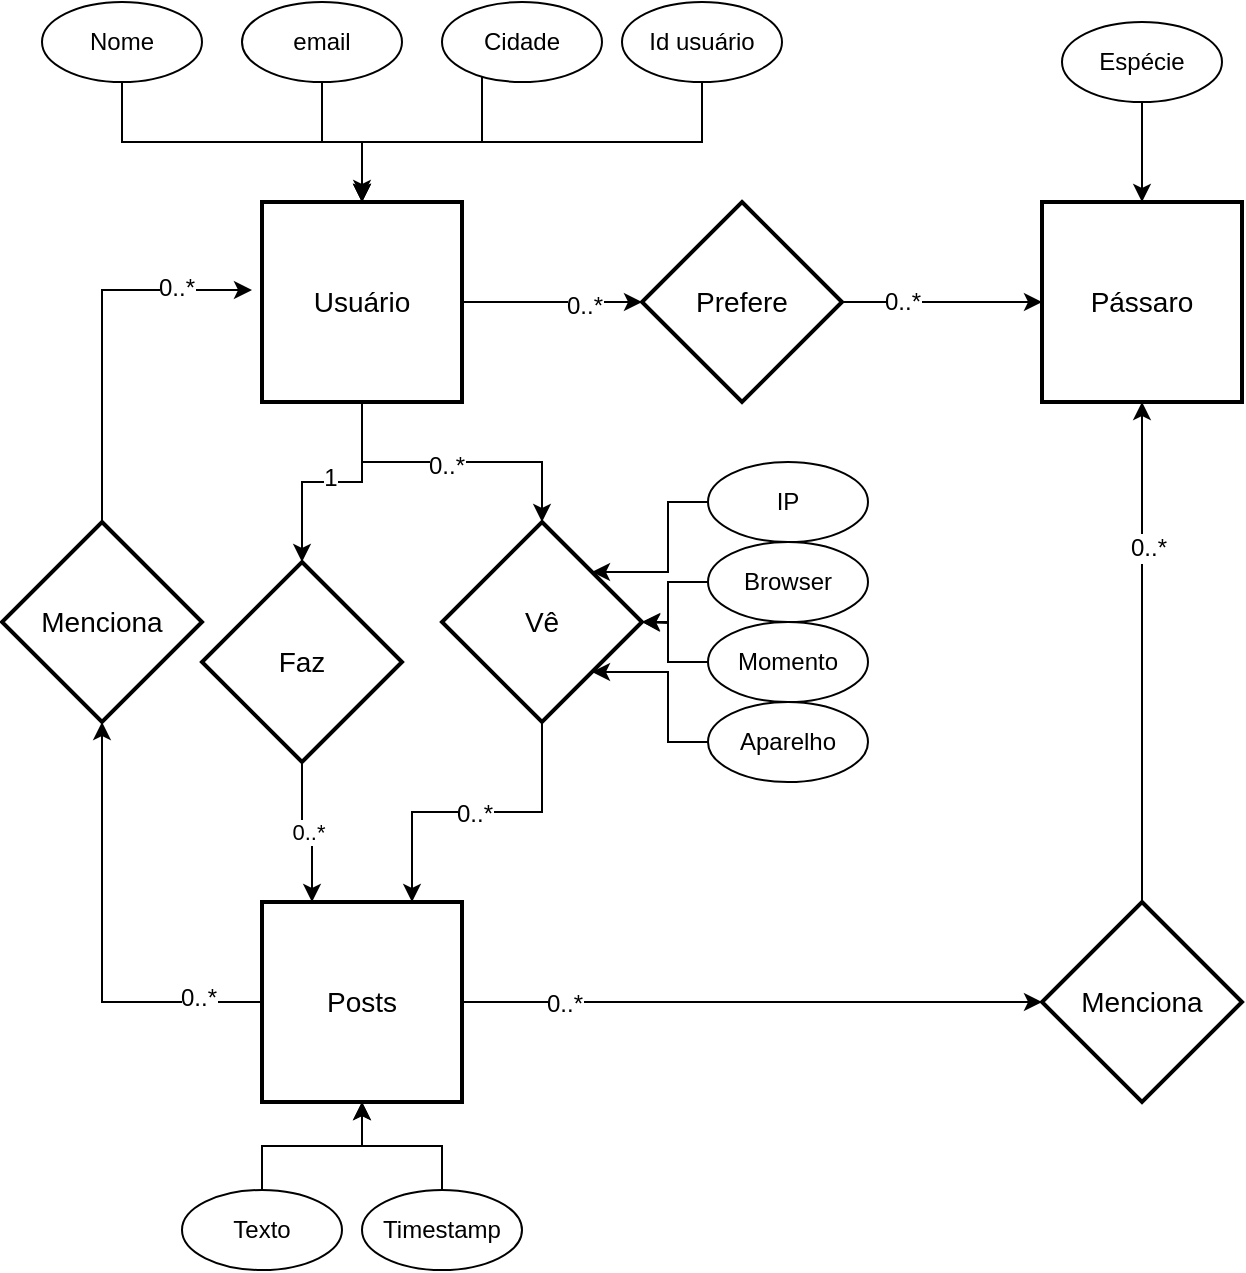 <mxfile version="11.3.1" type="device" pages="1"><diagram id="UMUa465bMu9jRFhRo1lV" name="Page-1"><mxGraphModel dx="1172" dy="621" grid="1" gridSize="10" guides="1" tooltips="1" connect="1" arrows="1" fold="1" page="1" pageScale="1" pageWidth="827" pageHeight="1169" math="0" shadow="0"><root><mxCell id="0"/><mxCell id="1" parent="0"/><mxCell id="4e29aobaSyxtOyZSkyUs-51" style="edgeStyle=orthogonalEdgeStyle;rounded=0;orthogonalLoop=1;jettySize=auto;html=1;entryX=0.5;entryY=1;entryDx=0;entryDy=0;" parent="1" source="4e29aobaSyxtOyZSkyUs-11" target="4e29aobaSyxtOyZSkyUs-40" edge="1"><mxGeometry relative="1" as="geometry"><mxPoint x="60" y="510" as="targetPoint"/></mxGeometry></mxCell><mxCell id="4e29aobaSyxtOyZSkyUs-56" value="0..*" style="text;html=1;resizable=0;points=[];align=center;verticalAlign=middle;labelBackgroundColor=#ffffff;" parent="4e29aobaSyxtOyZSkyUs-51" vertex="1" connectable="0"><mxGeometry x="-0.709" y="-2" relative="1" as="geometry"><mxPoint as="offset"/></mxGeometry></mxCell><mxCell id="4e29aobaSyxtOyZSkyUs-62" style="edgeStyle=orthogonalEdgeStyle;rounded=0;orthogonalLoop=1;jettySize=auto;html=1;entryX=0;entryY=0.5;entryDx=0;entryDy=0;" parent="1" source="4e29aobaSyxtOyZSkyUs-11" target="4e29aobaSyxtOyZSkyUs-61" edge="1"><mxGeometry relative="1" as="geometry"/></mxCell><mxCell id="4e29aobaSyxtOyZSkyUs-64" value="0..*" style="text;html=1;resizable=0;points=[];align=center;verticalAlign=middle;labelBackgroundColor=#ffffff;" parent="4e29aobaSyxtOyZSkyUs-62" vertex="1" connectable="0"><mxGeometry x="-0.648" y="-1" relative="1" as="geometry"><mxPoint as="offset"/></mxGeometry></mxCell><mxCell id="4e29aobaSyxtOyZSkyUs-11" value="Posts" style="strokeWidth=2;whiteSpace=wrap;html=1;align=center;fontSize=14;" parent="1" vertex="1"><mxGeometry x="150" y="460" width="100" height="100" as="geometry"/></mxCell><mxCell id="4e29aobaSyxtOyZSkyUs-31" style="edgeStyle=orthogonalEdgeStyle;rounded=0;orthogonalLoop=1;jettySize=auto;html=1;" parent="1" source="4e29aobaSyxtOyZSkyUs-12" target="4e29aobaSyxtOyZSkyUs-29" edge="1"><mxGeometry relative="1" as="geometry"/></mxCell><mxCell id="4e29aobaSyxtOyZSkyUs-59" value="1" style="text;html=1;resizable=0;points=[];align=center;verticalAlign=middle;labelBackgroundColor=#ffffff;" parent="4e29aobaSyxtOyZSkyUs-31" vertex="1" connectable="0"><mxGeometry x="0.018" y="-2" relative="1" as="geometry"><mxPoint as="offset"/></mxGeometry></mxCell><mxCell id="4e29aobaSyxtOyZSkyUs-32" style="edgeStyle=orthogonalEdgeStyle;rounded=0;orthogonalLoop=1;jettySize=auto;html=1;entryX=0.5;entryY=0;entryDx=0;entryDy=0;entryPerimeter=0;" parent="1" source="4e29aobaSyxtOyZSkyUs-12" target="4e29aobaSyxtOyZSkyUs-30" edge="1"><mxGeometry relative="1" as="geometry"/></mxCell><mxCell id="4e29aobaSyxtOyZSkyUs-57" value="0..*" style="text;html=1;resizable=0;points=[];align=center;verticalAlign=middle;labelBackgroundColor=#ffffff;" parent="4e29aobaSyxtOyZSkyUs-32" vertex="1" connectable="0"><mxGeometry x="-0.04" y="-2" relative="1" as="geometry"><mxPoint as="offset"/></mxGeometry></mxCell><mxCell id="4e29aobaSyxtOyZSkyUs-12" value="Usuário" style="strokeWidth=2;whiteSpace=wrap;html=1;align=center;fontSize=14;" parent="1" vertex="1"><mxGeometry x="150" y="110" width="100" height="100" as="geometry"/></mxCell><mxCell id="4e29aobaSyxtOyZSkyUs-13" value="Pássaro" style="strokeWidth=2;whiteSpace=wrap;html=1;align=center;fontSize=14;" parent="1" vertex="1"><mxGeometry x="540" y="110" width="100" height="100" as="geometry"/></mxCell><mxCell id="4e29aobaSyxtOyZSkyUs-14" value="Prefere" style="shape=rhombus;strokeWidth=2;fontSize=17;perimeter=rhombusPerimeter;whiteSpace=wrap;html=1;align=center;fontSize=14;" parent="1" vertex="1"><mxGeometry x="340" y="110" width="100" height="100" as="geometry"/></mxCell><mxCell id="4e29aobaSyxtOyZSkyUs-71" style="edgeStyle=orthogonalEdgeStyle;rounded=0;orthogonalLoop=1;jettySize=auto;html=1;entryX=0.5;entryY=0;entryDx=0;entryDy=0;" parent="1" source="4e29aobaSyxtOyZSkyUs-15" target="4e29aobaSyxtOyZSkyUs-12" edge="1"><mxGeometry relative="1" as="geometry"><Array as="points"><mxPoint x="80" y="80"/><mxPoint x="200" y="80"/></Array></mxGeometry></mxCell><mxCell id="4e29aobaSyxtOyZSkyUs-15" value="Nome" style="ellipse;whiteSpace=wrap;html=1;" parent="1" vertex="1"><mxGeometry x="40" y="10" width="80" height="40" as="geometry"/></mxCell><mxCell id="4e29aobaSyxtOyZSkyUs-17" value="" style="endArrow=classic;html=1;entryX=0;entryY=0.5;entryDx=0;entryDy=0;exitX=1;exitY=0.5;exitDx=0;exitDy=0;" parent="1" source="4e29aobaSyxtOyZSkyUs-12" target="4e29aobaSyxtOyZSkyUs-14" edge="1"><mxGeometry width="50" height="50" relative="1" as="geometry"><mxPoint x="270" y="160" as="sourcePoint"/><mxPoint x="320" y="110" as="targetPoint"/></mxGeometry></mxCell><mxCell id="4e29aobaSyxtOyZSkyUs-47" value="0..*" style="text;html=1;resizable=0;points=[];align=center;verticalAlign=middle;labelBackgroundColor=#ffffff;" parent="4e29aobaSyxtOyZSkyUs-17" vertex="1" connectable="0"><mxGeometry x="0.356" y="-2" relative="1" as="geometry"><mxPoint as="offset"/></mxGeometry></mxCell><mxCell id="4e29aobaSyxtOyZSkyUs-20" value="" style="endArrow=classic;html=1;entryX=0;entryY=0.5;entryDx=0;entryDy=0;exitX=1;exitY=0.5;exitDx=0;exitDy=0;" parent="1" source="4e29aobaSyxtOyZSkyUs-14" target="4e29aobaSyxtOyZSkyUs-13" edge="1"><mxGeometry width="50" height="50" relative="1" as="geometry"><mxPoint x="460" y="160" as="sourcePoint"/><mxPoint x="490" y="110" as="targetPoint"/></mxGeometry></mxCell><mxCell id="4e29aobaSyxtOyZSkyUs-48" value="0..*" style="text;html=1;resizable=0;points=[];align=center;verticalAlign=middle;labelBackgroundColor=#ffffff;" parent="4e29aobaSyxtOyZSkyUs-20" vertex="1" connectable="0"><mxGeometry x="-0.4" relative="1" as="geometry"><mxPoint as="offset"/></mxGeometry></mxCell><mxCell id="4e29aobaSyxtOyZSkyUs-37" value="0..*" style="edgeStyle=orthogonalEdgeStyle;rounded=0;orthogonalLoop=1;jettySize=auto;html=1;entryX=0.25;entryY=0;entryDx=0;entryDy=0;" parent="1" source="4e29aobaSyxtOyZSkyUs-29" target="4e29aobaSyxtOyZSkyUs-11" edge="1"><mxGeometry relative="1" as="geometry"/></mxCell><mxCell id="4e29aobaSyxtOyZSkyUs-29" value="Faz" style="shape=rhombus;strokeWidth=2;fontSize=17;perimeter=rhombusPerimeter;whiteSpace=wrap;html=1;align=center;fontSize=14;" parent="1" vertex="1"><mxGeometry x="120" y="290" width="100" height="100" as="geometry"/></mxCell><mxCell id="4e29aobaSyxtOyZSkyUs-34" style="edgeStyle=orthogonalEdgeStyle;rounded=0;orthogonalLoop=1;jettySize=auto;html=1;entryX=0.75;entryY=0;entryDx=0;entryDy=0;" parent="1" source="4e29aobaSyxtOyZSkyUs-30" target="4e29aobaSyxtOyZSkyUs-11" edge="1"><mxGeometry relative="1" as="geometry"/></mxCell><mxCell id="4e29aobaSyxtOyZSkyUs-58" value="0..*" style="text;html=1;resizable=0;points=[];align=center;verticalAlign=middle;labelBackgroundColor=#ffffff;" parent="4e29aobaSyxtOyZSkyUs-34" vertex="1" connectable="0"><mxGeometry x="0.019" y="1" relative="1" as="geometry"><mxPoint as="offset"/></mxGeometry></mxCell><mxCell id="4e29aobaSyxtOyZSkyUs-30" value="Vê" style="shape=rhombus;strokeWidth=2;fontSize=17;perimeter=rhombusPerimeter;whiteSpace=wrap;html=1;align=center;fontSize=14;" parent="1" vertex="1"><mxGeometry x="240" y="270" width="100" height="100" as="geometry"/></mxCell><mxCell id="4e29aobaSyxtOyZSkyUs-54" style="edgeStyle=orthogonalEdgeStyle;rounded=0;orthogonalLoop=1;jettySize=auto;html=1;entryX=-0.05;entryY=0.44;entryDx=0;entryDy=0;entryPerimeter=0;" parent="1" source="4e29aobaSyxtOyZSkyUs-40" target="4e29aobaSyxtOyZSkyUs-12" edge="1"><mxGeometry relative="1" as="geometry"><mxPoint x="70" y="130" as="targetPoint"/><Array as="points"><mxPoint x="70" y="154"/></Array></mxGeometry></mxCell><mxCell id="4e29aobaSyxtOyZSkyUs-55" value="0..*" style="text;html=1;resizable=0;points=[];align=center;verticalAlign=middle;labelBackgroundColor=#ffffff;" parent="4e29aobaSyxtOyZSkyUs-54" vertex="1" connectable="0"><mxGeometry x="0.602" y="1" relative="1" as="geometry"><mxPoint as="offset"/></mxGeometry></mxCell><mxCell id="4e29aobaSyxtOyZSkyUs-40" value="Menciona" style="shape=rhombus;strokeWidth=2;fontSize=17;perimeter=rhombusPerimeter;whiteSpace=wrap;html=1;align=center;fontSize=14;" parent="1" vertex="1"><mxGeometry x="20" y="270" width="100" height="100" as="geometry"/></mxCell><mxCell id="4e29aobaSyxtOyZSkyUs-63" style="edgeStyle=orthogonalEdgeStyle;rounded=0;orthogonalLoop=1;jettySize=auto;html=1;entryX=0.5;entryY=1;entryDx=0;entryDy=0;" parent="1" source="4e29aobaSyxtOyZSkyUs-61" target="4e29aobaSyxtOyZSkyUs-13" edge="1"><mxGeometry relative="1" as="geometry"><mxPoint x="600" y="240" as="targetPoint"/></mxGeometry></mxCell><mxCell id="4e29aobaSyxtOyZSkyUs-65" value="0..*" style="text;html=1;resizable=0;points=[];align=center;verticalAlign=middle;labelBackgroundColor=#ffffff;" parent="4e29aobaSyxtOyZSkyUs-63" vertex="1" connectable="0"><mxGeometry x="0.416" y="-3" relative="1" as="geometry"><mxPoint as="offset"/></mxGeometry></mxCell><mxCell id="4e29aobaSyxtOyZSkyUs-61" value="Menciona" style="shape=rhombus;strokeWidth=2;fontSize=17;perimeter=rhombusPerimeter;whiteSpace=wrap;html=1;align=center;fontSize=14;" parent="1" vertex="1"><mxGeometry x="540" y="460" width="100" height="100" as="geometry"/></mxCell><mxCell id="4e29aobaSyxtOyZSkyUs-70" style="edgeStyle=orthogonalEdgeStyle;rounded=0;orthogonalLoop=1;jettySize=auto;html=1;entryX=0.5;entryY=0;entryDx=0;entryDy=0;" parent="1" source="4e29aobaSyxtOyZSkyUs-66" target="4e29aobaSyxtOyZSkyUs-12" edge="1"><mxGeometry relative="1" as="geometry"/></mxCell><mxCell id="4e29aobaSyxtOyZSkyUs-66" value="email&lt;span style=&quot;font-family: &amp;#34;helvetica&amp;#34; , &amp;#34;arial&amp;#34; , sans-serif ; font-size: 0px ; white-space: nowrap&quot;&gt;%3CmxGraphModel%3E%3Croot%3E%3CmxCell%20id%3D%220%22%2F%3E%3CmxCell%20id%3D%221%22%20parent%3D%220%22%2F%3E%3CmxCell%20id%3D%222%22%20value%3D%22Nome%22%20style%3D%22ellipse%3BwhiteSpace%3Dwrap%3Bhtml%3D1%3B%22%20vertex%3D%221%22%20parent%3D%221%22%3E%3CmxGeometry%20x%3D%2240%22%20y%3D%2210%22%20width%3D%2280%22%20height%3D%2240%22%20as%3D%22geometry%22%2F%3E%3C%2FmxCell%3E%3C%2Froot%3E%3C%2FmxGraphModel%3E&lt;/span&gt;" style="ellipse;whiteSpace=wrap;html=1;" parent="1" vertex="1"><mxGeometry x="140" y="10" width="80" height="40" as="geometry"/></mxCell><mxCell id="4e29aobaSyxtOyZSkyUs-69" style="edgeStyle=orthogonalEdgeStyle;rounded=0;orthogonalLoop=1;jettySize=auto;html=1;" parent="1" source="4e29aobaSyxtOyZSkyUs-68" edge="1"><mxGeometry relative="1" as="geometry"><mxPoint x="200" y="108" as="targetPoint"/><Array as="points"><mxPoint x="260" y="80"/><mxPoint x="200" y="80"/></Array></mxGeometry></mxCell><mxCell id="4e29aobaSyxtOyZSkyUs-68" value="Cidade" style="ellipse;whiteSpace=wrap;html=1;" parent="1" vertex="1"><mxGeometry x="240" y="10" width="80" height="40" as="geometry"/></mxCell><mxCell id="4e29aobaSyxtOyZSkyUs-73" style="edgeStyle=orthogonalEdgeStyle;rounded=0;orthogonalLoop=1;jettySize=auto;html=1;entryX=0.5;entryY=0;entryDx=0;entryDy=0;" parent="1" source="4e29aobaSyxtOyZSkyUs-72" target="4e29aobaSyxtOyZSkyUs-13" edge="1"><mxGeometry relative="1" as="geometry"/></mxCell><mxCell id="4e29aobaSyxtOyZSkyUs-72" value="Espécie" style="ellipse;whiteSpace=wrap;html=1;" parent="1" vertex="1"><mxGeometry x="550" y="20" width="80" height="40" as="geometry"/></mxCell><mxCell id="4e29aobaSyxtOyZSkyUs-86" style="edgeStyle=orthogonalEdgeStyle;rounded=0;orthogonalLoop=1;jettySize=auto;html=1;entryX=1;entryY=0;entryDx=0;entryDy=0;" parent="1" source="4e29aobaSyxtOyZSkyUs-74" target="4e29aobaSyxtOyZSkyUs-30" edge="1"><mxGeometry relative="1" as="geometry"/></mxCell><mxCell id="4e29aobaSyxtOyZSkyUs-74" value="IP" style="ellipse;whiteSpace=wrap;html=1;" parent="1" vertex="1"><mxGeometry x="373" y="240" width="80" height="40" as="geometry"/></mxCell><mxCell id="4e29aobaSyxtOyZSkyUs-87" style="edgeStyle=orthogonalEdgeStyle;rounded=0;orthogonalLoop=1;jettySize=auto;html=1;" parent="1" source="4e29aobaSyxtOyZSkyUs-75" edge="1"><mxGeometry relative="1" as="geometry"><mxPoint x="340" y="320" as="targetPoint"/></mxGeometry></mxCell><mxCell id="4e29aobaSyxtOyZSkyUs-75" value="Browser" style="ellipse;whiteSpace=wrap;html=1;" parent="1" vertex="1"><mxGeometry x="373" y="280" width="80" height="40" as="geometry"/></mxCell><mxCell id="4e29aobaSyxtOyZSkyUs-84" style="edgeStyle=orthogonalEdgeStyle;rounded=0;orthogonalLoop=1;jettySize=auto;html=1;entryX=1;entryY=0.5;entryDx=0;entryDy=0;" parent="1" source="4e29aobaSyxtOyZSkyUs-78" target="4e29aobaSyxtOyZSkyUs-30" edge="1"><mxGeometry relative="1" as="geometry"/></mxCell><mxCell id="4e29aobaSyxtOyZSkyUs-78" value="Momento" style="ellipse;whiteSpace=wrap;html=1;" parent="1" vertex="1"><mxGeometry x="373" y="320" width="80" height="40" as="geometry"/></mxCell><mxCell id="4e29aobaSyxtOyZSkyUs-88" style="edgeStyle=orthogonalEdgeStyle;rounded=0;orthogonalLoop=1;jettySize=auto;html=1;entryX=1;entryY=1;entryDx=0;entryDy=0;" parent="1" source="4e29aobaSyxtOyZSkyUs-79" target="4e29aobaSyxtOyZSkyUs-30" edge="1"><mxGeometry relative="1" as="geometry"/></mxCell><mxCell id="4e29aobaSyxtOyZSkyUs-79" value="Aparelho" style="ellipse;whiteSpace=wrap;html=1;" parent="1" vertex="1"><mxGeometry x="373" y="360" width="80" height="40" as="geometry"/></mxCell><mxCell id="4e29aobaSyxtOyZSkyUs-92" style="edgeStyle=orthogonalEdgeStyle;rounded=0;orthogonalLoop=1;jettySize=auto;html=1;entryX=0.5;entryY=0;entryDx=0;entryDy=0;" parent="1" source="4e29aobaSyxtOyZSkyUs-91" target="4e29aobaSyxtOyZSkyUs-12" edge="1"><mxGeometry relative="1" as="geometry"><Array as="points"><mxPoint x="370" y="80"/><mxPoint x="200" y="80"/></Array></mxGeometry></mxCell><mxCell id="4e29aobaSyxtOyZSkyUs-91" value="Id usuário" style="ellipse;whiteSpace=wrap;html=1;" parent="1" vertex="1"><mxGeometry x="330" y="10" width="80" height="40" as="geometry"/></mxCell><mxCell id="L9ndQYJfacb-YII-2kmo-7" style="edgeStyle=orthogonalEdgeStyle;rounded=0;orthogonalLoop=1;jettySize=auto;html=1;" edge="1" parent="1" source="L9ndQYJfacb-YII-2kmo-4" target="4e29aobaSyxtOyZSkyUs-11"><mxGeometry relative="1" as="geometry"/></mxCell><mxCell id="L9ndQYJfacb-YII-2kmo-4" value="Texto" style="ellipse;whiteSpace=wrap;html=1;" vertex="1" parent="1"><mxGeometry x="110" y="604" width="80" height="40" as="geometry"/></mxCell><mxCell id="L9ndQYJfacb-YII-2kmo-8" style="edgeStyle=orthogonalEdgeStyle;rounded=0;orthogonalLoop=1;jettySize=auto;html=1;" edge="1" parent="1" source="L9ndQYJfacb-YII-2kmo-5" target="4e29aobaSyxtOyZSkyUs-11"><mxGeometry relative="1" as="geometry"/></mxCell><mxCell id="L9ndQYJfacb-YII-2kmo-5" value="Timestamp" style="ellipse;whiteSpace=wrap;html=1;" vertex="1" parent="1"><mxGeometry x="200" y="604" width="80" height="40" as="geometry"/></mxCell></root></mxGraphModel></diagram></mxfile>